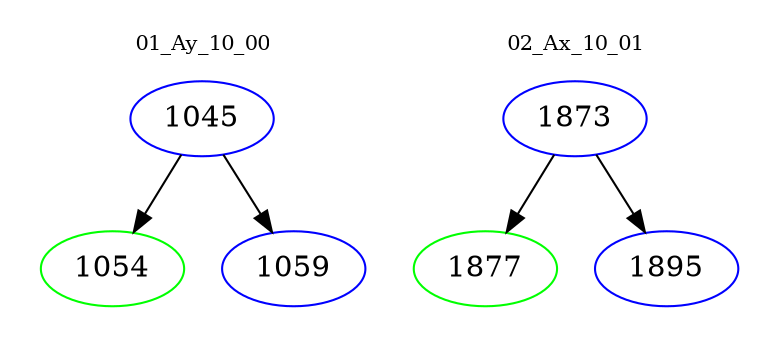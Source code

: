digraph{
subgraph cluster_0 {
color = white
label = "01_Ay_10_00";
fontsize=10;
T0_1045 [label="1045", color="blue"]
T0_1045 -> T0_1054 [color="black"]
T0_1054 [label="1054", color="green"]
T0_1045 -> T0_1059 [color="black"]
T0_1059 [label="1059", color="blue"]
}
subgraph cluster_1 {
color = white
label = "02_Ax_10_01";
fontsize=10;
T1_1873 [label="1873", color="blue"]
T1_1873 -> T1_1877 [color="black"]
T1_1877 [label="1877", color="green"]
T1_1873 -> T1_1895 [color="black"]
T1_1895 [label="1895", color="blue"]
}
}
